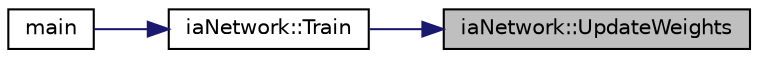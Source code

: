 digraph "iaNetwork::UpdateWeights"
{
 // LATEX_PDF_SIZE
  edge [fontname="Helvetica",fontsize="10",labelfontname="Helvetica",labelfontsize="10"];
  node [fontname="Helvetica",fontsize="10",shape=record];
  rankdir="RL";
  Node1 [label="iaNetwork::UpdateWeights",height=0.2,width=0.4,color="black", fillcolor="grey75", style="filled", fontcolor="black",tooltip=" "];
  Node1 -> Node2 [dir="back",color="midnightblue",fontsize="10",style="solid",fontname="Helvetica"];
  Node2 [label="iaNetwork::Train",height=0.2,width=0.4,color="black", fillcolor="white", style="filled",URL="$classia_network.html#a411665c95fe0be2fa526c30eb90462ef",tooltip=" "];
  Node2 -> Node3 [dir="back",color="midnightblue",fontsize="10",style="solid",fontname="Helvetica"];
  Node3 [label="main",height=0.2,width=0.4,color="black", fillcolor="white", style="filled",URL="$neuro_8cpp.html#ae66f6b31b5ad750f1fe042a706a4e3d4",tooltip=" "];
}
